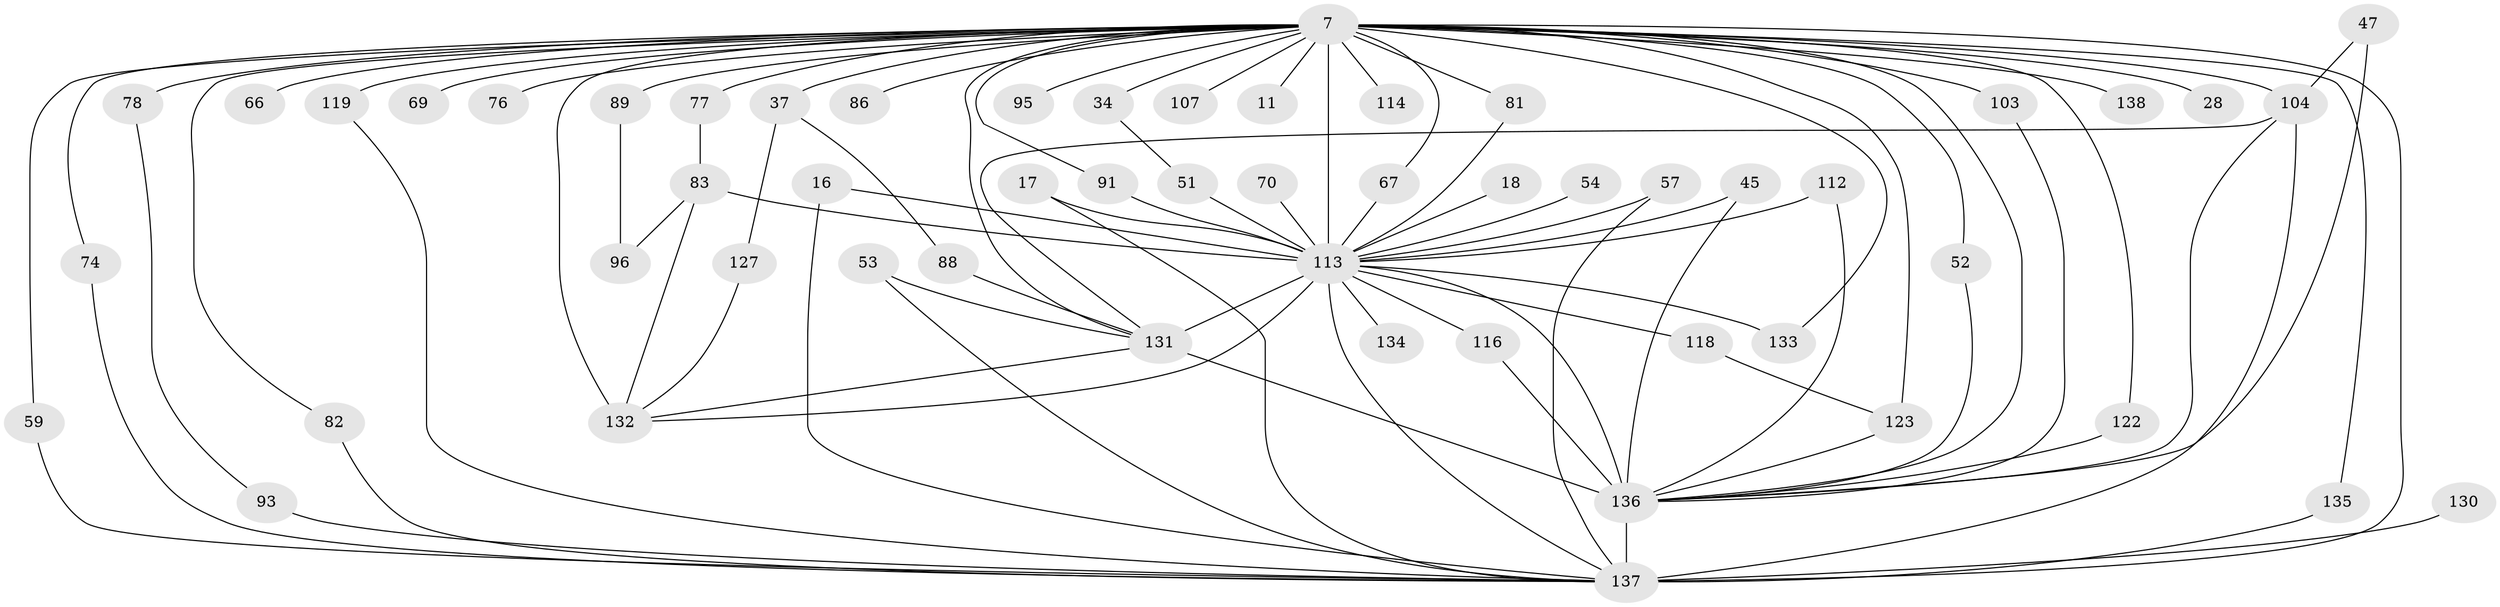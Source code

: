 // original degree distribution, {24: 0.007246376811594203, 27: 0.014492753623188406, 19: 0.007246376811594203, 36: 0.007246376811594203, 17: 0.007246376811594203, 28: 0.007246376811594203, 23: 0.007246376811594203, 18: 0.007246376811594203, 20: 0.007246376811594203, 2: 0.5362318840579711, 5: 0.043478260869565216, 3: 0.18115942028985507, 6: 0.028985507246376812, 7: 0.014492753623188406, 8: 0.007246376811594203, 4: 0.11594202898550725}
// Generated by graph-tools (version 1.1) at 2025/47/03/04/25 21:47:13]
// undirected, 55 vertices, 93 edges
graph export_dot {
graph [start="1"]
  node [color=gray90,style=filled];
  7 [super="+2+6"];
  11;
  16;
  17;
  18;
  28;
  34;
  37 [super="+36"];
  45;
  47;
  51;
  52;
  53;
  54 [super="+29"];
  57;
  59;
  66;
  67;
  69;
  70;
  74;
  76;
  77;
  78;
  81 [super="+63"];
  82;
  83 [super="+68+65"];
  86;
  88;
  89;
  91;
  93;
  95;
  96;
  103 [super="+85"];
  104 [super="+19+20+62"];
  107 [super="+38"];
  112;
  113 [super="+94+100+105"];
  114;
  116;
  118;
  119 [super="+109+117"];
  122;
  123 [super="+56"];
  127;
  130;
  131 [super="+126"];
  132 [super="+111+64+129+125+22"];
  133;
  134 [super="+102"];
  135 [super="+128"];
  136 [super="+75+110+61+92+120+124"];
  137 [super="+48+41+10"];
  138;
  7 -- 34 [weight=2];
  7 -- 59;
  7 -- 69 [weight=2];
  7 -- 78 [weight=2];
  7 -- 89 [weight=2];
  7 -- 91;
  7 -- 95 [weight=2];
  7 -- 103 [weight=2];
  7 -- 104 [weight=4];
  7 -- 122;
  7 -- 123 [weight=4];
  7 -- 131 [weight=2];
  7 -- 133;
  7 -- 77;
  7 -- 82;
  7 -- 86 [weight=2];
  7 -- 28 [weight=2];
  7 -- 52;
  7 -- 37 [weight=3];
  7 -- 11;
  7 -- 138;
  7 -- 135;
  7 -- 66 [weight=2];
  7 -- 67;
  7 -- 74;
  7 -- 76 [weight=2];
  7 -- 81 [weight=2];
  7 -- 107 [weight=4];
  7 -- 113 [weight=26];
  7 -- 114 [weight=2];
  7 -- 119 [weight=3];
  7 -- 137 [weight=12];
  7 -- 132 [weight=5];
  7 -- 136 [weight=5];
  16 -- 137;
  16 -- 113 [weight=2];
  17 -- 113;
  17 -- 137;
  18 -- 113 [weight=2];
  34 -- 51;
  37 -- 88;
  37 -- 127;
  45 -- 113;
  45 -- 136;
  47 -- 104;
  47 -- 136;
  51 -- 113;
  52 -- 136;
  53 -- 137;
  53 -- 131;
  54 -- 113 [weight=3];
  57 -- 137;
  57 -- 113;
  59 -- 137;
  67 -- 113;
  70 -- 113 [weight=2];
  74 -- 137;
  77 -- 83;
  78 -- 93;
  81 -- 113;
  82 -- 137;
  83 -- 113 [weight=4];
  83 -- 132 [weight=2];
  83 -- 96;
  88 -- 131;
  89 -- 96;
  91 -- 113;
  93 -- 137;
  103 -- 136;
  104 -- 137;
  104 -- 131;
  104 -- 136;
  112 -- 136;
  112 -- 113;
  113 -- 134 [weight=3];
  113 -- 137 [weight=12];
  113 -- 136 [weight=4];
  113 -- 131 [weight=4];
  113 -- 132;
  113 -- 133;
  113 -- 116;
  113 -- 118;
  116 -- 136;
  118 -- 123;
  119 -- 137;
  122 -- 136;
  123 -- 136;
  127 -- 132;
  130 -- 137;
  131 -- 132;
  131 -- 136 [weight=3];
  135 -- 137 [weight=2];
  136 -- 137 [weight=13];
}
